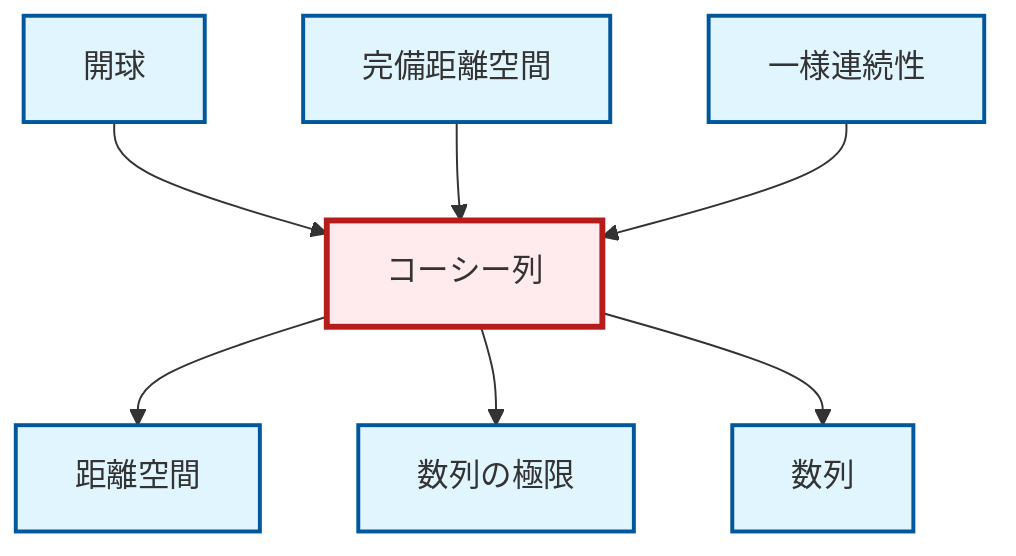 graph TD
    classDef definition fill:#e1f5fe,stroke:#01579b,stroke-width:2px
    classDef theorem fill:#f3e5f5,stroke:#4a148c,stroke-width:2px
    classDef axiom fill:#fff3e0,stroke:#e65100,stroke-width:2px
    classDef example fill:#e8f5e9,stroke:#1b5e20,stroke-width:2px
    classDef current fill:#ffebee,stroke:#b71c1c,stroke-width:3px
    def-open-ball["開球"]:::definition
    def-sequence["数列"]:::definition
    def-uniform-continuity["一様連続性"]:::definition
    def-cauchy-sequence["コーシー列"]:::definition
    def-metric-space["距離空間"]:::definition
    def-limit["数列の極限"]:::definition
    def-complete-metric-space["完備距離空間"]:::definition
    def-open-ball --> def-cauchy-sequence
    def-cauchy-sequence --> def-metric-space
    def-complete-metric-space --> def-cauchy-sequence
    def-uniform-continuity --> def-cauchy-sequence
    def-cauchy-sequence --> def-limit
    def-cauchy-sequence --> def-sequence
    class def-cauchy-sequence current
